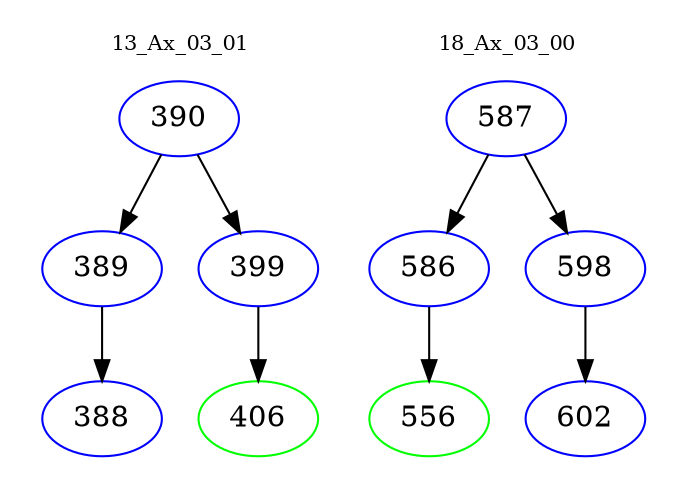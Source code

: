 digraph{
subgraph cluster_0 {
color = white
label = "13_Ax_03_01";
fontsize=10;
T0_390 [label="390", color="blue"]
T0_390 -> T0_389 [color="black"]
T0_389 [label="389", color="blue"]
T0_389 -> T0_388 [color="black"]
T0_388 [label="388", color="blue"]
T0_390 -> T0_399 [color="black"]
T0_399 [label="399", color="blue"]
T0_399 -> T0_406 [color="black"]
T0_406 [label="406", color="green"]
}
subgraph cluster_1 {
color = white
label = "18_Ax_03_00";
fontsize=10;
T1_587 [label="587", color="blue"]
T1_587 -> T1_586 [color="black"]
T1_586 [label="586", color="blue"]
T1_586 -> T1_556 [color="black"]
T1_556 [label="556", color="green"]
T1_587 -> T1_598 [color="black"]
T1_598 [label="598", color="blue"]
T1_598 -> T1_602 [color="black"]
T1_602 [label="602", color="blue"]
}
}
